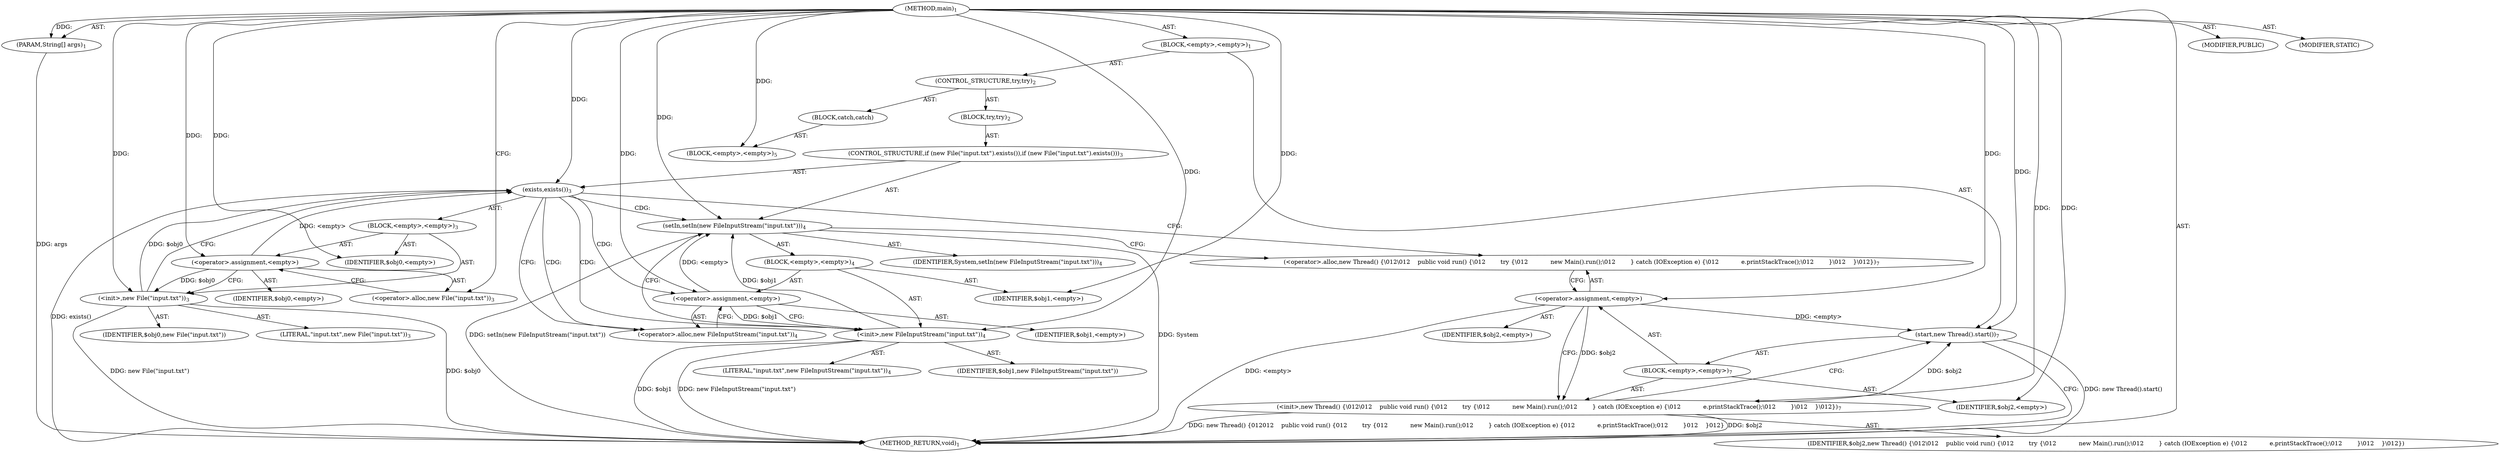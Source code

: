 digraph "main" {  
"17" [label = <(METHOD,main)<SUB>1</SUB>> ]
"18" [label = <(PARAM,String[] args)<SUB>1</SUB>> ]
"19" [label = <(BLOCK,&lt;empty&gt;,&lt;empty&gt;)<SUB>1</SUB>> ]
"20" [label = <(CONTROL_STRUCTURE,try,try)<SUB>2</SUB>> ]
"21" [label = <(BLOCK,try,try)<SUB>2</SUB>> ]
"22" [label = <(CONTROL_STRUCTURE,if (new File(&quot;input.txt&quot;).exists()),if (new File(&quot;input.txt&quot;).exists()))<SUB>3</SUB>> ]
"23" [label = <(exists,exists())<SUB>3</SUB>> ]
"24" [label = <(BLOCK,&lt;empty&gt;,&lt;empty&gt;)<SUB>3</SUB>> ]
"25" [label = <(&lt;operator&gt;.assignment,&lt;empty&gt;)> ]
"26" [label = <(IDENTIFIER,$obj0,&lt;empty&gt;)> ]
"27" [label = <(&lt;operator&gt;.alloc,new File(&quot;input.txt&quot;))<SUB>3</SUB>> ]
"28" [label = <(&lt;init&gt;,new File(&quot;input.txt&quot;))<SUB>3</SUB>> ]
"29" [label = <(IDENTIFIER,$obj0,new File(&quot;input.txt&quot;))> ]
"30" [label = <(LITERAL,&quot;input.txt&quot;,new File(&quot;input.txt&quot;))<SUB>3</SUB>> ]
"31" [label = <(IDENTIFIER,$obj0,&lt;empty&gt;)> ]
"32" [label = <(setIn,setIn(new FileInputStream(&quot;input.txt&quot;)))<SUB>4</SUB>> ]
"33" [label = <(IDENTIFIER,System,setIn(new FileInputStream(&quot;input.txt&quot;)))<SUB>4</SUB>> ]
"34" [label = <(BLOCK,&lt;empty&gt;,&lt;empty&gt;)<SUB>4</SUB>> ]
"35" [label = <(&lt;operator&gt;.assignment,&lt;empty&gt;)> ]
"36" [label = <(IDENTIFIER,$obj1,&lt;empty&gt;)> ]
"37" [label = <(&lt;operator&gt;.alloc,new FileInputStream(&quot;input.txt&quot;))<SUB>4</SUB>> ]
"38" [label = <(&lt;init&gt;,new FileInputStream(&quot;input.txt&quot;))<SUB>4</SUB>> ]
"39" [label = <(IDENTIFIER,$obj1,new FileInputStream(&quot;input.txt&quot;))> ]
"40" [label = <(LITERAL,&quot;input.txt&quot;,new FileInputStream(&quot;input.txt&quot;))<SUB>4</SUB>> ]
"41" [label = <(IDENTIFIER,$obj1,&lt;empty&gt;)> ]
"42" [label = <(BLOCK,catch,catch)> ]
"43" [label = <(BLOCK,&lt;empty&gt;,&lt;empty&gt;)<SUB>5</SUB>> ]
"44" [label = <(start,new Thread().start())<SUB>7</SUB>> ]
"45" [label = <(BLOCK,&lt;empty&gt;,&lt;empty&gt;)<SUB>7</SUB>> ]
"46" [label = <(&lt;operator&gt;.assignment,&lt;empty&gt;)> ]
"47" [label = <(IDENTIFIER,$obj2,&lt;empty&gt;)> ]
"48" [label = <(&lt;operator&gt;.alloc,new Thread() {\012\012    public void run() {\012        try {\012            new Main().run();\012        } catch (IOException e) {\012            e.printStackTrace();\012        }\012    }\012})<SUB>7</SUB>> ]
"49" [label = <(&lt;init&gt;,new Thread() {\012\012    public void run() {\012        try {\012            new Main().run();\012        } catch (IOException e) {\012            e.printStackTrace();\012        }\012    }\012})<SUB>7</SUB>> ]
"50" [label = <(IDENTIFIER,$obj2,new Thread() {\012\012    public void run() {\012        try {\012            new Main().run();\012        } catch (IOException e) {\012            e.printStackTrace();\012        }\012    }\012})> ]
"51" [label = <(IDENTIFIER,$obj2,&lt;empty&gt;)> ]
"52" [label = <(MODIFIER,PUBLIC)> ]
"53" [label = <(MODIFIER,STATIC)> ]
"54" [label = <(METHOD_RETURN,void)<SUB>1</SUB>> ]
  "17" -> "18"  [ label = "AST: "] 
  "17" -> "19"  [ label = "AST: "] 
  "17" -> "52"  [ label = "AST: "] 
  "17" -> "53"  [ label = "AST: "] 
  "17" -> "54"  [ label = "AST: "] 
  "19" -> "20"  [ label = "AST: "] 
  "19" -> "44"  [ label = "AST: "] 
  "20" -> "21"  [ label = "AST: "] 
  "20" -> "42"  [ label = "AST: "] 
  "21" -> "22"  [ label = "AST: "] 
  "22" -> "23"  [ label = "AST: "] 
  "22" -> "32"  [ label = "AST: "] 
  "23" -> "24"  [ label = "AST: "] 
  "24" -> "25"  [ label = "AST: "] 
  "24" -> "28"  [ label = "AST: "] 
  "24" -> "31"  [ label = "AST: "] 
  "25" -> "26"  [ label = "AST: "] 
  "25" -> "27"  [ label = "AST: "] 
  "28" -> "29"  [ label = "AST: "] 
  "28" -> "30"  [ label = "AST: "] 
  "32" -> "33"  [ label = "AST: "] 
  "32" -> "34"  [ label = "AST: "] 
  "34" -> "35"  [ label = "AST: "] 
  "34" -> "38"  [ label = "AST: "] 
  "34" -> "41"  [ label = "AST: "] 
  "35" -> "36"  [ label = "AST: "] 
  "35" -> "37"  [ label = "AST: "] 
  "38" -> "39"  [ label = "AST: "] 
  "38" -> "40"  [ label = "AST: "] 
  "42" -> "43"  [ label = "AST: "] 
  "44" -> "45"  [ label = "AST: "] 
  "45" -> "46"  [ label = "AST: "] 
  "45" -> "49"  [ label = "AST: "] 
  "45" -> "51"  [ label = "AST: "] 
  "46" -> "47"  [ label = "AST: "] 
  "46" -> "48"  [ label = "AST: "] 
  "49" -> "50"  [ label = "AST: "] 
  "44" -> "54"  [ label = "CFG: "] 
  "46" -> "49"  [ label = "CFG: "] 
  "49" -> "44"  [ label = "CFG: "] 
  "23" -> "48"  [ label = "CFG: "] 
  "23" -> "37"  [ label = "CFG: "] 
  "32" -> "48"  [ label = "CFG: "] 
  "48" -> "46"  [ label = "CFG: "] 
  "25" -> "28"  [ label = "CFG: "] 
  "28" -> "23"  [ label = "CFG: "] 
  "35" -> "38"  [ label = "CFG: "] 
  "38" -> "32"  [ label = "CFG: "] 
  "27" -> "25"  [ label = "CFG: "] 
  "37" -> "35"  [ label = "CFG: "] 
  "17" -> "27"  [ label = "CFG: "] 
  "18" -> "54"  [ label = "DDG: args"] 
  "28" -> "54"  [ label = "DDG: $obj0"] 
  "28" -> "54"  [ label = "DDG: new File(&quot;input.txt&quot;)"] 
  "23" -> "54"  [ label = "DDG: exists()"] 
  "38" -> "54"  [ label = "DDG: $obj1"] 
  "38" -> "54"  [ label = "DDG: new FileInputStream(&quot;input.txt&quot;)"] 
  "32" -> "54"  [ label = "DDG: setIn(new FileInputStream(&quot;input.txt&quot;))"] 
  "46" -> "54"  [ label = "DDG: &lt;empty&gt;"] 
  "49" -> "54"  [ label = "DDG: $obj2"] 
  "49" -> "54"  [ label = "DDG: new Thread() {\012\012    public void run() {\012        try {\012            new Main().run();\012        } catch (IOException e) {\012            e.printStackTrace();\012        }\012    }\012}"] 
  "44" -> "54"  [ label = "DDG: new Thread().start()"] 
  "32" -> "54"  [ label = "DDG: System"] 
  "17" -> "18"  [ label = "DDG: "] 
  "46" -> "44"  [ label = "DDG: &lt;empty&gt;"] 
  "49" -> "44"  [ label = "DDG: $obj2"] 
  "17" -> "44"  [ label = "DDG: "] 
  "17" -> "43"  [ label = "DDG: "] 
  "17" -> "46"  [ label = "DDG: "] 
  "17" -> "51"  [ label = "DDG: "] 
  "46" -> "49"  [ label = "DDG: $obj2"] 
  "17" -> "49"  [ label = "DDG: "] 
  "25" -> "23"  [ label = "DDG: &lt;empty&gt;"] 
  "28" -> "23"  [ label = "DDG: $obj0"] 
  "17" -> "23"  [ label = "DDG: "] 
  "17" -> "32"  [ label = "DDG: "] 
  "35" -> "32"  [ label = "DDG: &lt;empty&gt;"] 
  "38" -> "32"  [ label = "DDG: $obj1"] 
  "17" -> "25"  [ label = "DDG: "] 
  "17" -> "31"  [ label = "DDG: "] 
  "17" -> "35"  [ label = "DDG: "] 
  "17" -> "41"  [ label = "DDG: "] 
  "25" -> "28"  [ label = "DDG: $obj0"] 
  "17" -> "28"  [ label = "DDG: "] 
  "35" -> "38"  [ label = "DDG: $obj1"] 
  "17" -> "38"  [ label = "DDG: "] 
  "23" -> "38"  [ label = "CDG: "] 
  "23" -> "32"  [ label = "CDG: "] 
  "23" -> "35"  [ label = "CDG: "] 
  "23" -> "37"  [ label = "CDG: "] 
}
